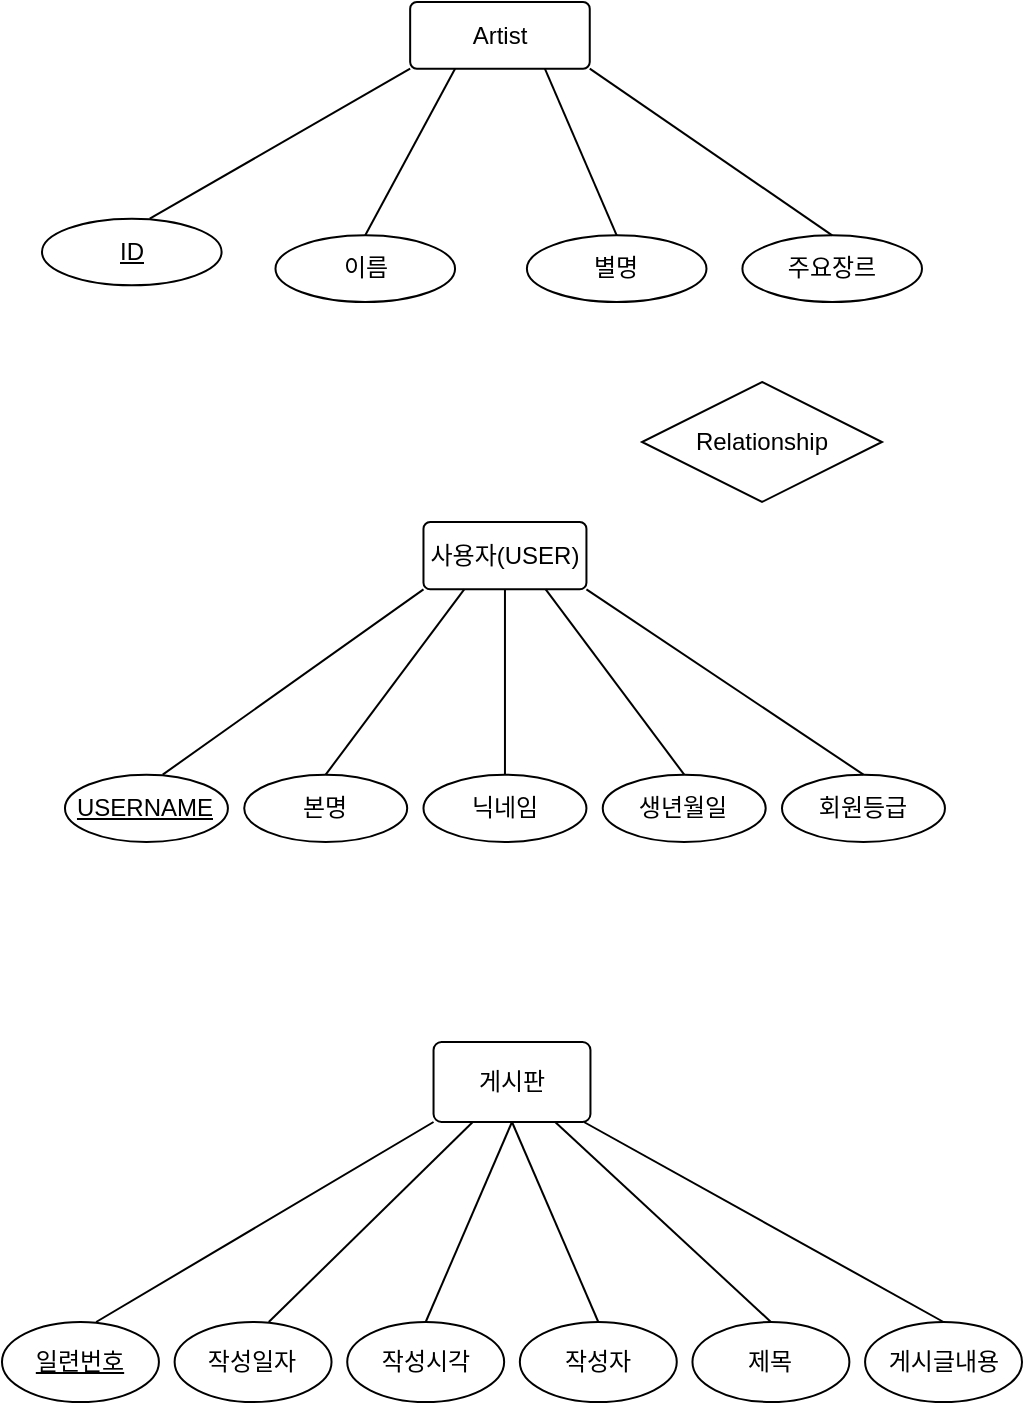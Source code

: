 <mxfile version="20.5.3" type="device"><diagram id="R2lEEEUBdFMjLlhIrx00" name="Page-1"><mxGraphModel dx="1309" dy="754" grid="1" gridSize="10" guides="1" tooltips="1" connect="1" arrows="1" fold="1" page="1" pageScale="1" pageWidth="850" pageHeight="1100" math="0" shadow="0" extFonts="Permanent Marker^https://fonts.googleapis.com/css?family=Permanent+Marker"><root><mxCell id="0"/><mxCell id="1" parent="0"/><mxCell id="0CmAaE1zcQukU_Pb8L-u-49" value="" style="group" vertex="1" connectable="0" parent="1"><mxGeometry x="621.48" y="390" width="478.52" height="160" as="geometry"/></mxCell><mxCell id="0CmAaE1zcQukU_Pb8L-u-15" value="USERNAME" style="ellipse;whiteSpace=wrap;html=1;align=center;fontStyle=4;" vertex="1" parent="0CmAaE1zcQukU_Pb8L-u-49"><mxGeometry y="126.316" width="81.481" height="33.684" as="geometry"/></mxCell><mxCell id="0CmAaE1zcQukU_Pb8L-u-16" value="본명" style="ellipse;whiteSpace=wrap;html=1;align=center;" vertex="1" parent="0CmAaE1zcQukU_Pb8L-u-49"><mxGeometry x="89.63" y="126.316" width="81.481" height="33.684" as="geometry"/></mxCell><mxCell id="0CmAaE1zcQukU_Pb8L-u-17" value="회원등급" style="ellipse;whiteSpace=wrap;html=1;align=center;" vertex="1" parent="0CmAaE1zcQukU_Pb8L-u-49"><mxGeometry x="358.519" y="126.316" width="81.481" height="33.684" as="geometry"/></mxCell><mxCell id="0CmAaE1zcQukU_Pb8L-u-18" value="생년월일" style="ellipse;whiteSpace=wrap;html=1;align=center;" vertex="1" parent="0CmAaE1zcQukU_Pb8L-u-49"><mxGeometry x="268.889" y="126.316" width="81.481" height="33.684" as="geometry"/></mxCell><mxCell id="0CmAaE1zcQukU_Pb8L-u-20" value="닉네임" style="ellipse;whiteSpace=wrap;html=1;align=center;" vertex="1" parent="0CmAaE1zcQukU_Pb8L-u-49"><mxGeometry x="179.259" y="126.316" width="81.481" height="33.684" as="geometry"/></mxCell><mxCell id="0CmAaE1zcQukU_Pb8L-u-21" value="사용자(USER)" style="rounded=1;arcSize=10;whiteSpace=wrap;html=1;align=center;" vertex="1" parent="0CmAaE1zcQukU_Pb8L-u-49"><mxGeometry x="179.259" width="81.481" height="33.684" as="geometry"/></mxCell><mxCell id="0CmAaE1zcQukU_Pb8L-u-22" value="" style="endArrow=none;html=1;rounded=0;entryX=0;entryY=1;entryDx=0;entryDy=0;exitX=0.6;exitY=0;exitDx=0;exitDy=0;exitPerimeter=0;" edge="1" parent="0CmAaE1zcQukU_Pb8L-u-49" source="0CmAaE1zcQukU_Pb8L-u-15" target="0CmAaE1zcQukU_Pb8L-u-21"><mxGeometry width="50" height="50" relative="1" as="geometry"><mxPoint x="8.148" y="134.737" as="sourcePoint"/><mxPoint x="48.889" y="92.632" as="targetPoint"/></mxGeometry></mxCell><mxCell id="0CmAaE1zcQukU_Pb8L-u-23" value="" style="endArrow=none;html=1;rounded=0;entryX=0.25;entryY=1;entryDx=0;entryDy=0;exitX=0.5;exitY=0;exitDx=0;exitDy=0;" edge="1" parent="0CmAaE1zcQukU_Pb8L-u-49" target="0CmAaE1zcQukU_Pb8L-u-21" source="0CmAaE1zcQukU_Pb8L-u-16"><mxGeometry width="50" height="50" relative="1" as="geometry"><mxPoint x="97.778" y="117.895" as="sourcePoint"/><mxPoint x="138.519" y="75.789" as="targetPoint"/></mxGeometry></mxCell><mxCell id="0CmAaE1zcQukU_Pb8L-u-24" value="" style="endArrow=none;html=1;rounded=0;entryX=0.5;entryY=1;entryDx=0;entryDy=0;exitX=0.5;exitY=0;exitDx=0;exitDy=0;" edge="1" parent="0CmAaE1zcQukU_Pb8L-u-49" target="0CmAaE1zcQukU_Pb8L-u-21" source="0CmAaE1zcQukU_Pb8L-u-20"><mxGeometry width="50" height="50" relative="1" as="geometry"><mxPoint x="179.259" y="117.895" as="sourcePoint"/><mxPoint x="220" y="75.789" as="targetPoint"/></mxGeometry></mxCell><mxCell id="0CmAaE1zcQukU_Pb8L-u-25" value="" style="endArrow=none;html=1;rounded=0;entryX=0.75;entryY=1;entryDx=0;entryDy=0;exitX=0.5;exitY=0;exitDx=0;exitDy=0;" edge="1" parent="0CmAaE1zcQukU_Pb8L-u-49" target="0CmAaE1zcQukU_Pb8L-u-21" source="0CmAaE1zcQukU_Pb8L-u-18"><mxGeometry width="50" height="50" relative="1" as="geometry"><mxPoint x="268.889" y="117.895" as="sourcePoint"/><mxPoint x="309.63" y="75.789" as="targetPoint"/></mxGeometry></mxCell><mxCell id="0CmAaE1zcQukU_Pb8L-u-26" value="" style="endArrow=none;html=1;rounded=0;exitX=0.5;exitY=0;exitDx=0;exitDy=0;entryX=1;entryY=1;entryDx=0;entryDy=0;" edge="1" parent="0CmAaE1zcQukU_Pb8L-u-49" source="0CmAaE1zcQukU_Pb8L-u-17" target="0CmAaE1zcQukU_Pb8L-u-21"><mxGeometry width="50" height="50" relative="1" as="geometry"><mxPoint x="391.111" y="277.895" as="sourcePoint"/><mxPoint x="431.852" y="235.789" as="targetPoint"/></mxGeometry></mxCell><mxCell id="0CmAaE1zcQukU_Pb8L-u-51" value="" style="group" vertex="1" connectable="0" parent="1"><mxGeometry x="590" y="650" width="510" height="180" as="geometry"/></mxCell><mxCell id="0CmAaE1zcQukU_Pb8L-u-2" value="일련번호" style="ellipse;whiteSpace=wrap;html=1;align=center;fontStyle=4;" vertex="1" parent="0CmAaE1zcQukU_Pb8L-u-51"><mxGeometry y="140" width="78.462" height="40" as="geometry"/></mxCell><mxCell id="0CmAaE1zcQukU_Pb8L-u-3" value="작성일자" style="ellipse;whiteSpace=wrap;html=1;align=center;" vertex="1" parent="0CmAaE1zcQukU_Pb8L-u-51"><mxGeometry x="86.308" y="140" width="78.462" height="40" as="geometry"/></mxCell><mxCell id="0CmAaE1zcQukU_Pb8L-u-4" value="제목" style="ellipse;whiteSpace=wrap;html=1;align=center;" vertex="1" parent="0CmAaE1zcQukU_Pb8L-u-51"><mxGeometry x="345.231" y="140" width="78.462" height="40" as="geometry"/></mxCell><mxCell id="0CmAaE1zcQukU_Pb8L-u-5" value="작성자" style="ellipse;whiteSpace=wrap;html=1;align=center;" vertex="1" parent="0CmAaE1zcQukU_Pb8L-u-51"><mxGeometry x="258.923" y="140" width="78.462" height="40" as="geometry"/></mxCell><mxCell id="0CmAaE1zcQukU_Pb8L-u-6" value="게시글내용" style="ellipse;whiteSpace=wrap;html=1;align=center;" vertex="1" parent="0CmAaE1zcQukU_Pb8L-u-51"><mxGeometry x="431.538" y="140" width="78.462" height="40" as="geometry"/></mxCell><mxCell id="0CmAaE1zcQukU_Pb8L-u-7" value="작성시각" style="ellipse;whiteSpace=wrap;html=1;align=center;" vertex="1" parent="0CmAaE1zcQukU_Pb8L-u-51"><mxGeometry x="172.615" y="140" width="78.462" height="40" as="geometry"/></mxCell><mxCell id="0CmAaE1zcQukU_Pb8L-u-9" value="" style="endArrow=none;html=1;rounded=0;entryX=0;entryY=1;entryDx=0;entryDy=0;exitX=0.6;exitY=0;exitDx=0;exitDy=0;exitPerimeter=0;" edge="1" parent="0CmAaE1zcQukU_Pb8L-u-51" source="0CmAaE1zcQukU_Pb8L-u-2" target="0CmAaE1zcQukU_Pb8L-u-8"><mxGeometry width="50" height="50" relative="1" as="geometry"><mxPoint x="47.077" y="160" as="sourcePoint"/><mxPoint x="86.308" y="110.0" as="targetPoint"/></mxGeometry></mxCell><mxCell id="0CmAaE1zcQukU_Pb8L-u-10" value="" style="endArrow=none;html=1;rounded=0;entryX=0.25;entryY=1;entryDx=0;entryDy=0;" edge="1" parent="0CmAaE1zcQukU_Pb8L-u-51" target="0CmAaE1zcQukU_Pb8L-u-8"><mxGeometry width="50" height="50" relative="1" as="geometry"><mxPoint x="133.385" y="140" as="sourcePoint"/><mxPoint x="172.615" y="90" as="targetPoint"/></mxGeometry></mxCell><mxCell id="0CmAaE1zcQukU_Pb8L-u-11" value="" style="endArrow=none;html=1;rounded=0;entryX=0.5;entryY=1;entryDx=0;entryDy=0;" edge="1" parent="0CmAaE1zcQukU_Pb8L-u-51" target="0CmAaE1zcQukU_Pb8L-u-8"><mxGeometry width="50" height="50" relative="1" as="geometry"><mxPoint x="211.846" y="140" as="sourcePoint"/><mxPoint x="251.077" y="90" as="targetPoint"/></mxGeometry></mxCell><mxCell id="0CmAaE1zcQukU_Pb8L-u-12" value="" style="endArrow=none;html=1;rounded=0;entryX=0.5;entryY=1;entryDx=0;entryDy=0;" edge="1" parent="0CmAaE1zcQukU_Pb8L-u-51" target="0CmAaE1zcQukU_Pb8L-u-8"><mxGeometry width="50" height="50" relative="1" as="geometry"><mxPoint x="298.154" y="140" as="sourcePoint"/><mxPoint x="337.385" y="90" as="targetPoint"/></mxGeometry></mxCell><mxCell id="0CmAaE1zcQukU_Pb8L-u-13" value="" style="endArrow=none;html=1;rounded=0;exitX=0.5;exitY=0;exitDx=0;exitDy=0;" edge="1" parent="0CmAaE1zcQukU_Pb8L-u-51" source="0CmAaE1zcQukU_Pb8L-u-4" target="0CmAaE1zcQukU_Pb8L-u-8"><mxGeometry width="50" height="50" relative="1" as="geometry"><mxPoint x="415.846" y="330" as="sourcePoint"/><mxPoint x="455.077" y="280" as="targetPoint"/></mxGeometry></mxCell><mxCell id="0CmAaE1zcQukU_Pb8L-u-14" value="" style="endArrow=none;html=1;rounded=0;exitX=0.5;exitY=0;exitDx=0;exitDy=0;" edge="1" parent="0CmAaE1zcQukU_Pb8L-u-51" source="0CmAaE1zcQukU_Pb8L-u-6" target="0CmAaE1zcQukU_Pb8L-u-8"><mxGeometry width="50" height="50" relative="1" as="geometry"><mxPoint x="439.385" y="150.0" as="sourcePoint"/><mxPoint x="478.615" y="100.0" as="targetPoint"/></mxGeometry></mxCell><mxCell id="0CmAaE1zcQukU_Pb8L-u-8" value="게시판" style="rounded=1;arcSize=10;whiteSpace=wrap;html=1;align=center;" vertex="1" parent="0CmAaE1zcQukU_Pb8L-u-51"><mxGeometry x="215.769" width="78.462" height="40" as="geometry"/></mxCell><mxCell id="0CmAaE1zcQukU_Pb8L-u-52" value="" style="group" vertex="1" connectable="0" parent="1"><mxGeometry x="610" y="130" width="440" height="150" as="geometry"/></mxCell><mxCell id="0CmAaE1zcQukU_Pb8L-u-31" value="ID" style="ellipse;whiteSpace=wrap;html=1;align=center;fontStyle=4;" vertex="1" parent="0CmAaE1zcQukU_Pb8L-u-52"><mxGeometry y="108.333" width="89.796" height="33.333" as="geometry"/></mxCell><mxCell id="0CmAaE1zcQukU_Pb8L-u-32" value="이름" style="ellipse;whiteSpace=wrap;html=1;align=center;" vertex="1" parent="0CmAaE1zcQukU_Pb8L-u-52"><mxGeometry x="116.735" y="116.667" width="89.796" height="33.333" as="geometry"/></mxCell><mxCell id="0CmAaE1zcQukU_Pb8L-u-34" value="주요장르" style="ellipse;whiteSpace=wrap;html=1;align=center;" vertex="1" parent="0CmAaE1zcQukU_Pb8L-u-52"><mxGeometry x="350.204" y="116.667" width="89.796" height="33.333" as="geometry"/></mxCell><mxCell id="0CmAaE1zcQukU_Pb8L-u-36" value="별명" style="ellipse;whiteSpace=wrap;html=1;align=center;" vertex="1" parent="0CmAaE1zcQukU_Pb8L-u-52"><mxGeometry x="242.449" y="116.667" width="89.796" height="33.333" as="geometry"/></mxCell><mxCell id="0CmAaE1zcQukU_Pb8L-u-37" value="Artist" style="rounded=1;arcSize=10;whiteSpace=wrap;html=1;align=center;" vertex="1" parent="0CmAaE1zcQukU_Pb8L-u-52"><mxGeometry x="184.082" width="89.796" height="33.333" as="geometry"/></mxCell><mxCell id="0CmAaE1zcQukU_Pb8L-u-38" value="" style="endArrow=none;html=1;rounded=0;entryX=0;entryY=1;entryDx=0;entryDy=0;exitX=0.6;exitY=0;exitDx=0;exitDy=0;exitPerimeter=0;" edge="1" parent="0CmAaE1zcQukU_Pb8L-u-52" source="0CmAaE1zcQukU_Pb8L-u-31" target="0CmAaE1zcQukU_Pb8L-u-37"><mxGeometry width="50" height="50" relative="1" as="geometry"><mxPoint x="-13.469" y="133.333" as="sourcePoint"/><mxPoint x="31.429" y="91.667" as="targetPoint"/></mxGeometry></mxCell><mxCell id="0CmAaE1zcQukU_Pb8L-u-39" value="" style="endArrow=none;html=1;rounded=0;entryX=0.25;entryY=1;entryDx=0;entryDy=0;exitX=0.5;exitY=0;exitDx=0;exitDy=0;" edge="1" parent="0CmAaE1zcQukU_Pb8L-u-52" target="0CmAaE1zcQukU_Pb8L-u-37" source="0CmAaE1zcQukU_Pb8L-u-32"><mxGeometry width="50" height="50" relative="1" as="geometry"><mxPoint x="85.306" y="116.667" as="sourcePoint"/><mxPoint x="130.204" y="75" as="targetPoint"/></mxGeometry></mxCell><mxCell id="0CmAaE1zcQukU_Pb8L-u-40" value="" style="endArrow=none;html=1;rounded=0;entryX=0.75;entryY=1;entryDx=0;entryDy=0;exitX=0.5;exitY=0;exitDx=0;exitDy=0;" edge="1" parent="0CmAaE1zcQukU_Pb8L-u-52" target="0CmAaE1zcQukU_Pb8L-u-37" source="0CmAaE1zcQukU_Pb8L-u-36"><mxGeometry width="50" height="50" relative="1" as="geometry"><mxPoint x="175.102" y="116.667" as="sourcePoint"/><mxPoint x="220" y="75" as="targetPoint"/></mxGeometry></mxCell><mxCell id="0CmAaE1zcQukU_Pb8L-u-41" value="" style="endArrow=none;html=1;rounded=0;entryX=1;entryY=1;entryDx=0;entryDy=0;exitX=0.5;exitY=0;exitDx=0;exitDy=0;" edge="1" parent="0CmAaE1zcQukU_Pb8L-u-52" target="0CmAaE1zcQukU_Pb8L-u-37" source="0CmAaE1zcQukU_Pb8L-u-34"><mxGeometry width="50" height="50" relative="1" as="geometry"><mxPoint x="273.878" y="116.667" as="sourcePoint"/><mxPoint x="318.776" y="75" as="targetPoint"/></mxGeometry></mxCell><mxCell id="0CmAaE1zcQukU_Pb8L-u-45" value="Relationship" style="shape=rhombus;perimeter=rhombusPerimeter;whiteSpace=wrap;html=1;align=center;" vertex="1" parent="1"><mxGeometry x="910" y="320" width="120" height="60" as="geometry"/></mxCell></root></mxGraphModel></diagram></mxfile>